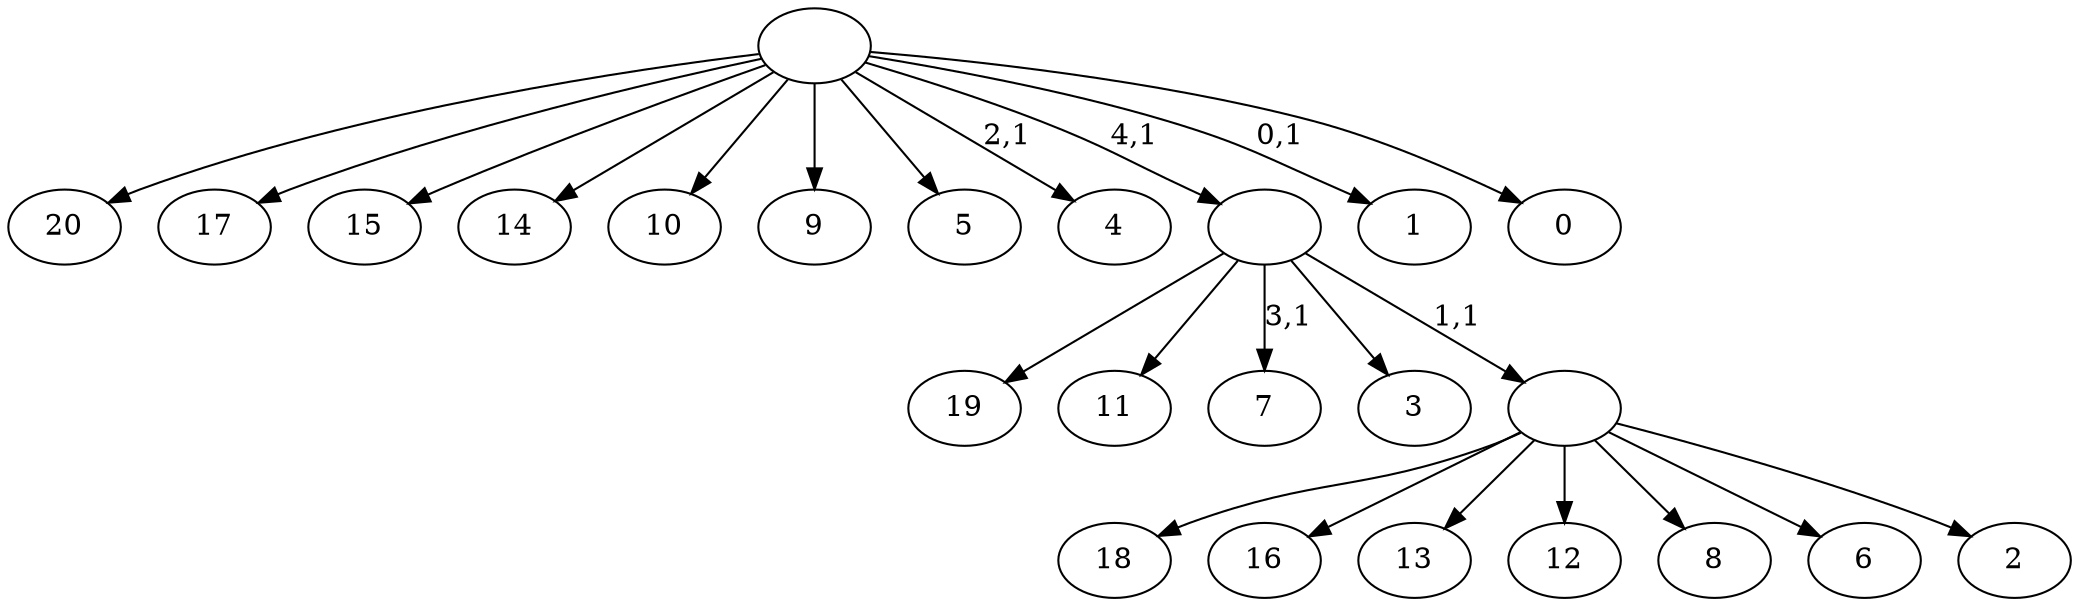 digraph T {
	26 [label="20"]
	25 [label="19"]
	24 [label="18"]
	23 [label="17"]
	22 [label="16"]
	21 [label="15"]
	20 [label="14"]
	19 [label="13"]
	18 [label="12"]
	17 [label="11"]
	16 [label="10"]
	15 [label="9"]
	14 [label="8"]
	13 [label="7"]
	11 [label="6"]
	10 [label="5"]
	9 [label="4"]
	7 [label="3"]
	6 [label="2"]
	5 [label=""]
	4 [label=""]
	3 [label="1"]
	1 [label="0"]
	0 [label=""]
	5 -> 24 [label=""]
	5 -> 22 [label=""]
	5 -> 19 [label=""]
	5 -> 18 [label=""]
	5 -> 14 [label=""]
	5 -> 11 [label=""]
	5 -> 6 [label=""]
	4 -> 13 [label="3,1"]
	4 -> 25 [label=""]
	4 -> 17 [label=""]
	4 -> 7 [label=""]
	4 -> 5 [label="1,1"]
	0 -> 3 [label="0,1"]
	0 -> 9 [label="2,1"]
	0 -> 26 [label=""]
	0 -> 23 [label=""]
	0 -> 21 [label=""]
	0 -> 20 [label=""]
	0 -> 16 [label=""]
	0 -> 15 [label=""]
	0 -> 10 [label=""]
	0 -> 4 [label="4,1"]
	0 -> 1 [label=""]
}
